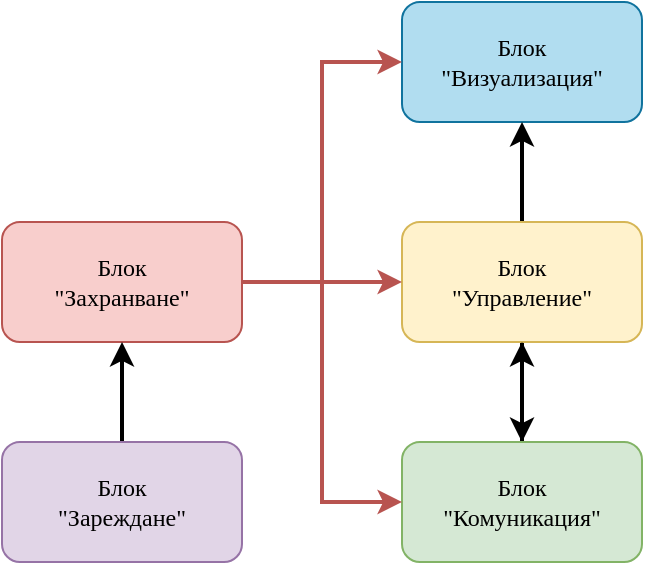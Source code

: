 <mxfile version="12.6.6" type="device"><diagram id="C5RBs43oDa-KdzZeNtuy" name="Page-1"><mxGraphModel dx="677" dy="363" grid="1" gridSize="10" guides="1" tooltips="1" connect="1" arrows="1" fold="1" page="1" pageScale="1" pageWidth="827" pageHeight="1169" math="0" shadow="0"><root><mxCell id="WIyWlLk6GJQsqaUBKTNV-0"/><mxCell id="WIyWlLk6GJQsqaUBKTNV-1" parent="WIyWlLk6GJQsqaUBKTNV-0"/><mxCell id="fW3TqtSzrojyCsGFCnBx-0" value="Блок &lt;br&gt;&quot;Визуализация&quot;" style="rounded=1;whiteSpace=wrap;html=1;fillColor=#b1ddf0;strokeColor=#10739e;fontFamily=Tahoma;fontStyle=0;verticalAlign=middle;" parent="WIyWlLk6GJQsqaUBKTNV-1" vertex="1"><mxGeometry x="310" y="130" width="120" height="60" as="geometry"/></mxCell><mxCell id="fW3TqtSzrojyCsGFCnBx-4" style="edgeStyle=orthogonalEdgeStyle;rounded=0;orthogonalLoop=1;jettySize=auto;html=1;entryX=0.5;entryY=1;entryDx=0;entryDy=0;strokeWidth=2;" parent="WIyWlLk6GJQsqaUBKTNV-1" source="fW3TqtSzrojyCsGFCnBx-1" target="fW3TqtSzrojyCsGFCnBx-0" edge="1"><mxGeometry relative="1" as="geometry"/></mxCell><mxCell id="fW3TqtSzrojyCsGFCnBx-5" style="edgeStyle=orthogonalEdgeStyle;rounded=0;orthogonalLoop=1;jettySize=auto;html=1;entryX=0.5;entryY=0;entryDx=0;entryDy=0;strokeWidth=2;" parent="WIyWlLk6GJQsqaUBKTNV-1" source="fW3TqtSzrojyCsGFCnBx-1" target="fW3TqtSzrojyCsGFCnBx-2" edge="1"><mxGeometry relative="1" as="geometry"/></mxCell><mxCell id="fW3TqtSzrojyCsGFCnBx-1" value="Блок &lt;br&gt;&quot;Управление&quot;" style="rounded=1;whiteSpace=wrap;html=1;fillColor=#fff2cc;strokeColor=#d6b656;fontFamily=Tahoma;" parent="WIyWlLk6GJQsqaUBKTNV-1" vertex="1"><mxGeometry x="310" y="240" width="120" height="60" as="geometry"/></mxCell><mxCell id="fW3TqtSzrojyCsGFCnBx-6" style="edgeStyle=orthogonalEdgeStyle;rounded=0;orthogonalLoop=1;jettySize=auto;html=1;strokeWidth=2;" parent="WIyWlLk6GJQsqaUBKTNV-1" source="fW3TqtSzrojyCsGFCnBx-2" target="fW3TqtSzrojyCsGFCnBx-1" edge="1"><mxGeometry relative="1" as="geometry"/></mxCell><mxCell id="fW3TqtSzrojyCsGFCnBx-2" value="Блок &lt;br&gt;&quot;Комуникация&quot;" style="rounded=1;whiteSpace=wrap;html=1;fillColor=#d5e8d4;strokeColor=#82b366;fontFamily=Tahoma;" parent="WIyWlLk6GJQsqaUBKTNV-1" vertex="1"><mxGeometry x="310" y="350" width="120" height="60" as="geometry"/></mxCell><mxCell id="fW3TqtSzrojyCsGFCnBx-7" style="edgeStyle=orthogonalEdgeStyle;rounded=0;orthogonalLoop=1;jettySize=auto;html=1;entryX=0;entryY=0.5;entryDx=0;entryDy=0;fillColor=#f8cecc;strokeColor=#b85450;strokeWidth=2;" parent="WIyWlLk6GJQsqaUBKTNV-1" source="fW3TqtSzrojyCsGFCnBx-3" target="fW3TqtSzrojyCsGFCnBx-0" edge="1"><mxGeometry relative="1" as="geometry"><mxPoint x="250" y="160" as="targetPoint"/></mxGeometry></mxCell><mxCell id="fW3TqtSzrojyCsGFCnBx-8" style="edgeStyle=orthogonalEdgeStyle;rounded=0;orthogonalLoop=1;jettySize=auto;html=1;exitX=1;exitY=0.5;exitDx=0;exitDy=0;entryX=0;entryY=0.5;entryDx=0;entryDy=0;fillColor=#f8cecc;strokeColor=#b85450;strokeWidth=2;" parent="WIyWlLk6GJQsqaUBKTNV-1" source="fW3TqtSzrojyCsGFCnBx-3" target="fW3TqtSzrojyCsGFCnBx-2" edge="1"><mxGeometry relative="1" as="geometry"/></mxCell><mxCell id="fW3TqtSzrojyCsGFCnBx-9" style="edgeStyle=orthogonalEdgeStyle;rounded=0;orthogonalLoop=1;jettySize=auto;html=1;entryX=0;entryY=0.5;entryDx=0;entryDy=0;fillColor=#f8cecc;strokeColor=#b85450;strokeWidth=2;" parent="WIyWlLk6GJQsqaUBKTNV-1" source="fW3TqtSzrojyCsGFCnBx-3" target="fW3TqtSzrojyCsGFCnBx-1" edge="1"><mxGeometry relative="1" as="geometry"/></mxCell><mxCell id="fW3TqtSzrojyCsGFCnBx-3" value="Блок &lt;br&gt;&quot;Захранване&quot;" style="rounded=1;whiteSpace=wrap;html=1;fillColor=#f8cecc;strokeColor=#b85450;fontFamily=Tahoma;" parent="WIyWlLk6GJQsqaUBKTNV-1" vertex="1"><mxGeometry x="110" y="240" width="120" height="60" as="geometry"/></mxCell><mxCell id="fW3TqtSzrojyCsGFCnBx-12" style="edgeStyle=orthogonalEdgeStyle;rounded=0;orthogonalLoop=1;jettySize=auto;html=1;entryX=0.5;entryY=1;entryDx=0;entryDy=0;fontFamily=Tahoma;strokeWidth=2;" parent="WIyWlLk6GJQsqaUBKTNV-1" source="fW3TqtSzrojyCsGFCnBx-10" target="fW3TqtSzrojyCsGFCnBx-3" edge="1"><mxGeometry relative="1" as="geometry"/></mxCell><mxCell id="fW3TqtSzrojyCsGFCnBx-10" value="Блок &lt;br&gt;&quot;Зареждане&quot;" style="rounded=1;whiteSpace=wrap;html=1;fillColor=#e1d5e7;strokeColor=#9673a6;fontFamily=Tahoma;" parent="WIyWlLk6GJQsqaUBKTNV-1" vertex="1"><mxGeometry x="110" y="350" width="120" height="60" as="geometry"/></mxCell></root></mxGraphModel></diagram></mxfile>